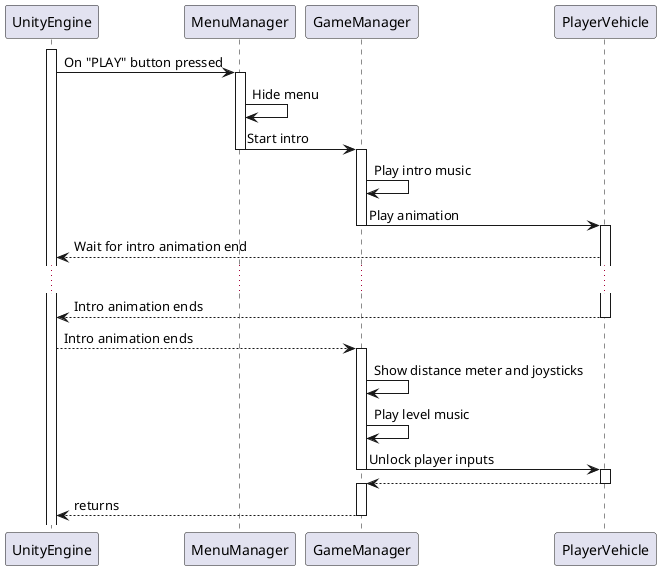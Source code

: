 @startuml
'https://plantuml.com/sequence-diagram

participant UnityEngine
activate UnityEngine

UnityEngine -> MenuManager ++: On "PLAY" button pressed
MenuManager -> MenuManager : Hide menu
MenuManager -> GameManager --++ : Start intro
GameManager->GameManager  : Play intro music
GameManager-> PlayerVehicle --++: Play animation
PlayerVehicle --> UnityEngine : Wait for intro animation end
...
UnityEngine <-- PlayerVehicle --: Intro animation ends
UnityEngine --> GameManager ++: Intro animation ends

GameManager -> GameManager: Show distance meter and joysticks
GameManager -> GameManager: Play level music
GameManager -> PlayerVehicle --++: Unlock player inputs
GameManager <-- PlayerVehicle --++

GameManager --> UnityEngine --: returns


@enduml

